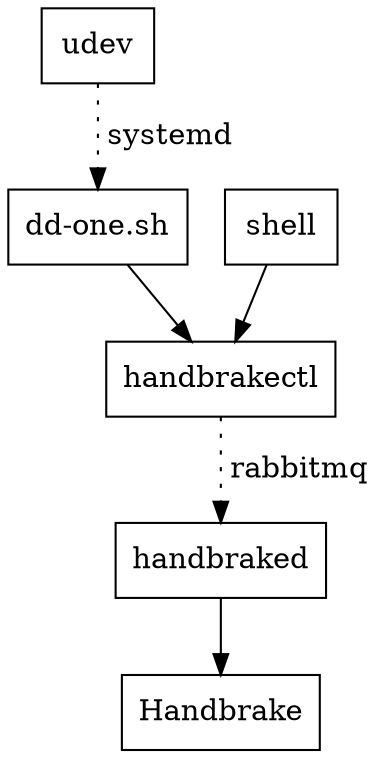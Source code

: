 digraph G {
    node [shape="box"];
    udev -> "dd-one.sh" [label=" systemd",style=dotted];
    "dd-one.sh" -> handbrakectl;
    shell -> handbrakectl;
    handbrakectl -> handbraked [label=" rabbitmq",style=dotted];
    handbraked -> Handbrake;
}
